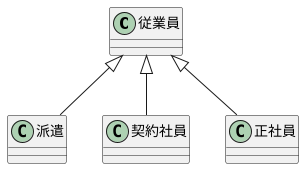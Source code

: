 @startuml 雇用形態
class 従業員{}
class 派遣{}
class 契約社員{}
class 正社員{}

従業員<|--派遣
従業員<|--契約社員
従業員<|--正社員
@enduml
